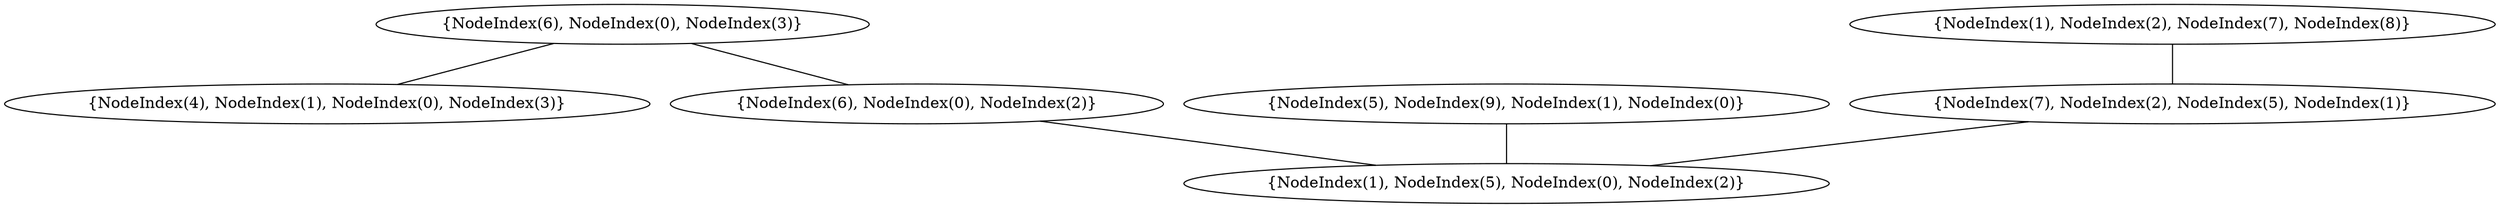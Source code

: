 graph {
    0 [ label = "{NodeIndex(4), NodeIndex(1), NodeIndex(0), NodeIndex(3)}" ]
    1 [ label = "{NodeIndex(1), NodeIndex(5), NodeIndex(0), NodeIndex(2)}" ]
    2 [ label = "{NodeIndex(5), NodeIndex(9), NodeIndex(1), NodeIndex(0)}" ]
    3 [ label = "{NodeIndex(7), NodeIndex(2), NodeIndex(5), NodeIndex(1)}" ]
    4 [ label = "{NodeIndex(1), NodeIndex(2), NodeIndex(7), NodeIndex(8)}" ]
    5 [ label = "{NodeIndex(6), NodeIndex(0), NodeIndex(2)}" ]
    6 [ label = "{NodeIndex(6), NodeIndex(0), NodeIndex(3)}" ]
    2 -- 1 [ ]
    3 -- 1 [ ]
    4 -- 3 [ ]
    6 -- 5 [ ]
    5 -- 1 [ ]
    6 -- 0 [ ]
}

